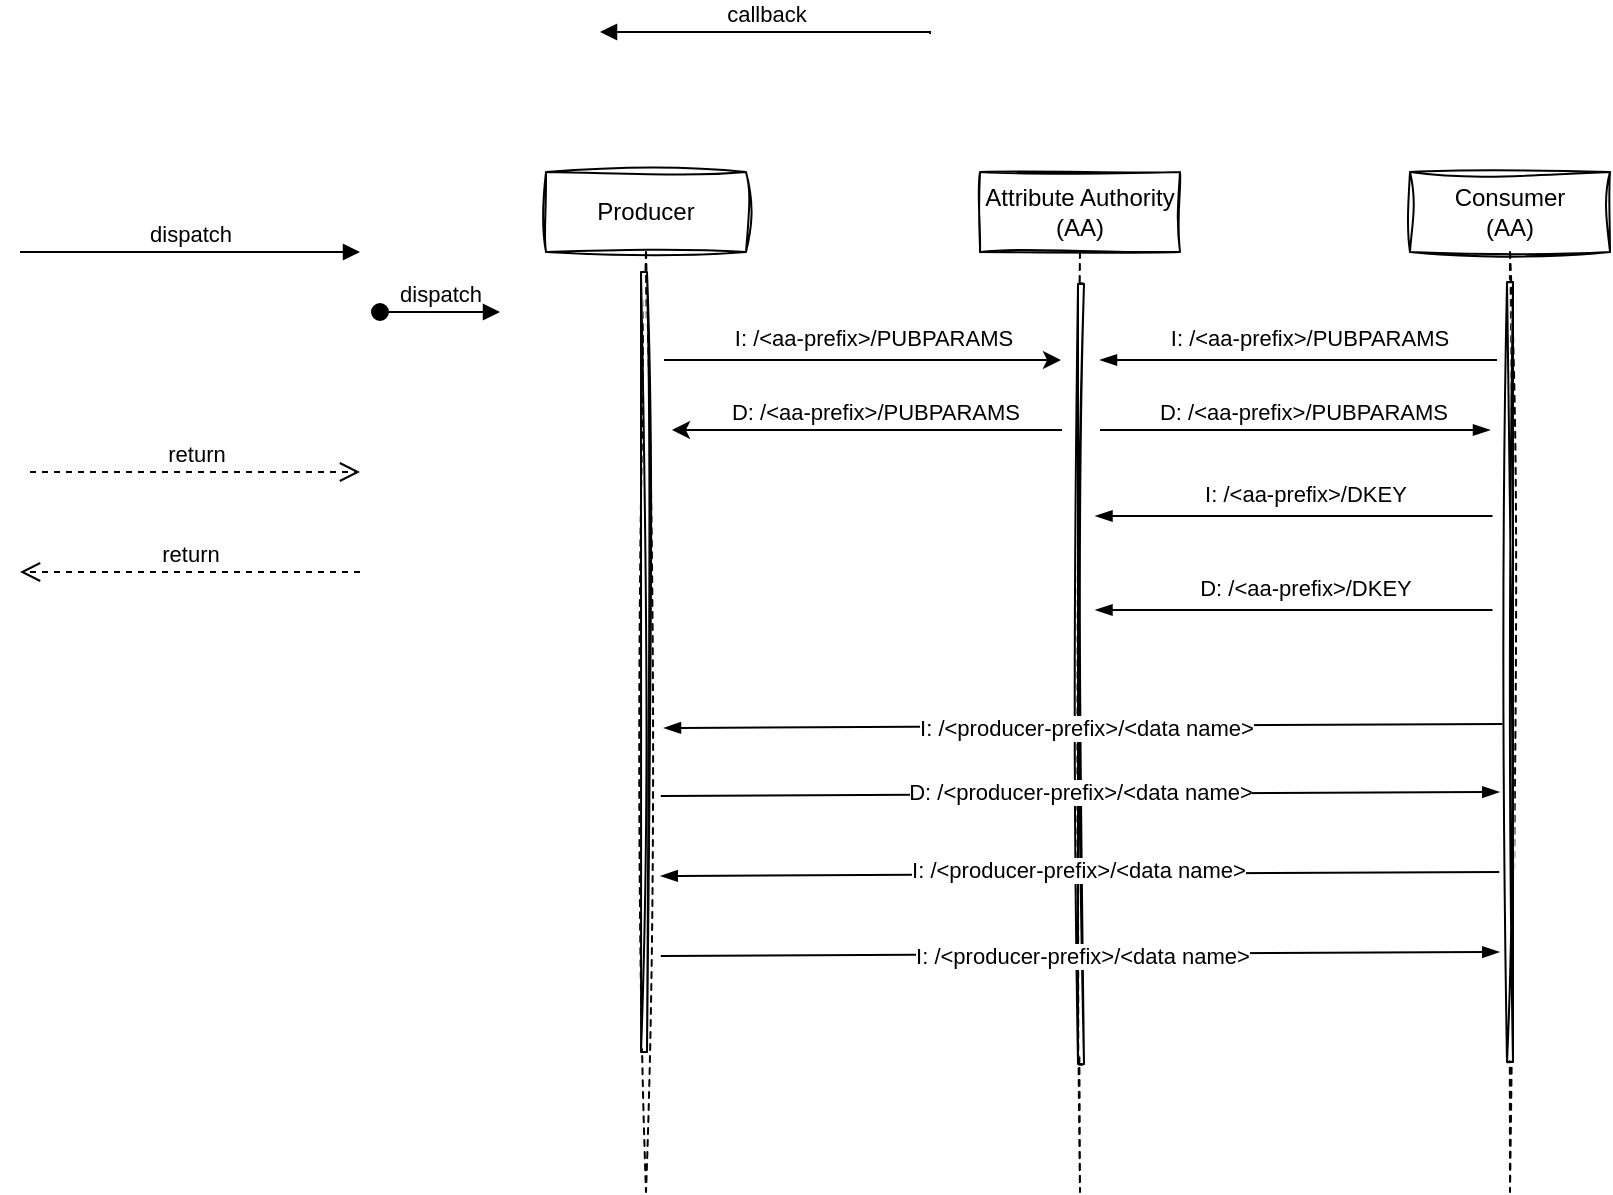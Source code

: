 <mxfile version="21.3.7" type="github">
  <diagram name="Page-1" id="2YBvvXClWsGukQMizWep">
    <mxGraphModel dx="823" dy="461" grid="1" gridSize="10" guides="1" tooltips="1" connect="1" arrows="1" fold="1" page="1" pageScale="1" pageWidth="850" pageHeight="1100" math="0" shadow="0">
      <root>
        <mxCell id="0" />
        <mxCell id="1" parent="0" />
        <mxCell id="aM9ryv3xv72pqoxQDRHE-1" value="Producer" style="shape=umlLifeline;perimeter=lifelinePerimeter;whiteSpace=wrap;html=1;container=0;dropTarget=0;collapsible=0;recursiveResize=0;outlineConnect=0;portConstraint=eastwest;newEdgeStyle={&quot;edgeStyle&quot;:&quot;elbowEdgeStyle&quot;,&quot;elbow&quot;:&quot;vertical&quot;,&quot;curved&quot;:0,&quot;rounded&quot;:0};sketch=1;curveFitting=1;jiggle=2;" parent="1" vertex="1">
          <mxGeometry x="293" y="120" width="100" height="510" as="geometry" />
        </mxCell>
        <mxCell id="aM9ryv3xv72pqoxQDRHE-3" value="dispatch" style="html=1;verticalAlign=bottom;startArrow=oval;endArrow=block;startSize=8;edgeStyle=elbowEdgeStyle;elbow=vertical;curved=0;rounded=0;" parent="aM9ryv3xv72pqoxQDRHE-1" edge="1">
          <mxGeometry relative="1" as="geometry">
            <mxPoint x="-83" y="70" as="sourcePoint" />
            <mxPoint x="-23" y="70" as="targetPoint" />
          </mxGeometry>
        </mxCell>
        <mxCell id="4xCnmBuZAuux_tQDBE8D-14" value="" style="html=1;points=[];perimeter=orthogonalPerimeter;outlineConnect=0;targetShapes=umlLifeline;portConstraint=eastwest;newEdgeStyle={&quot;edgeStyle&quot;:&quot;elbowEdgeStyle&quot;,&quot;elbow&quot;:&quot;vertical&quot;,&quot;curved&quot;:0,&quot;rounded&quot;:0};rounded=0;sketch=1;curveFitting=1;jiggle=2;" vertex="1" parent="aM9ryv3xv72pqoxQDRHE-1">
          <mxGeometry x="47.5" y="50" width="3" height="390" as="geometry" />
        </mxCell>
        <mxCell id="aM9ryv3xv72pqoxQDRHE-5" value="Attribute Authority&lt;br&gt;(AA)" style="shape=umlLifeline;perimeter=lifelinePerimeter;whiteSpace=wrap;html=1;container=0;dropTarget=0;collapsible=0;recursiveResize=0;outlineConnect=0;portConstraint=eastwest;newEdgeStyle={&quot;edgeStyle&quot;:&quot;elbowEdgeStyle&quot;,&quot;elbow&quot;:&quot;vertical&quot;,&quot;curved&quot;:0,&quot;rounded&quot;:0};sketch=1;curveFitting=1;jiggle=2;" parent="1" vertex="1">
          <mxGeometry x="510" y="120" width="100" height="510" as="geometry" />
        </mxCell>
        <mxCell id="aM9ryv3xv72pqoxQDRHE-6" value="" style="html=1;points=[];perimeter=orthogonalPerimeter;outlineConnect=0;targetShapes=umlLifeline;portConstraint=eastwest;newEdgeStyle={&quot;edgeStyle&quot;:&quot;elbowEdgeStyle&quot;,&quot;elbow&quot;:&quot;vertical&quot;,&quot;curved&quot;:0,&quot;rounded&quot;:0};sketch=1;curveFitting=1;jiggle=2;" parent="aM9ryv3xv72pqoxQDRHE-5" vertex="1">
          <mxGeometry x="49" y="56" width="3" height="390" as="geometry" />
        </mxCell>
        <mxCell id="aM9ryv3xv72pqoxQDRHE-7" value="dispatch" style="html=1;verticalAlign=bottom;endArrow=block;edgeStyle=elbowEdgeStyle;elbow=vertical;curved=0;rounded=0;" parent="1" edge="1">
          <mxGeometry relative="1" as="geometry">
            <mxPoint x="30" y="160" as="sourcePoint" />
            <Array as="points">
              <mxPoint x="115" y="160" />
            </Array>
            <mxPoint x="200" y="160" as="targetPoint" />
          </mxGeometry>
        </mxCell>
        <mxCell id="aM9ryv3xv72pqoxQDRHE-8" value="return" style="html=1;verticalAlign=bottom;endArrow=open;dashed=1;endSize=8;edgeStyle=elbowEdgeStyle;elbow=vertical;curved=0;rounded=0;" parent="1" edge="1">
          <mxGeometry relative="1" as="geometry">
            <mxPoint x="30" y="320" as="targetPoint" />
            <Array as="points">
              <mxPoint x="125" y="320" />
            </Array>
            <mxPoint x="200" y="320" as="sourcePoint" />
          </mxGeometry>
        </mxCell>
        <mxCell id="aM9ryv3xv72pqoxQDRHE-9" value="callback" style="html=1;verticalAlign=bottom;endArrow=block;edgeStyle=elbowEdgeStyle;elbow=vertical;curved=0;rounded=0;" parent="1" edge="1">
          <mxGeometry relative="1" as="geometry">
            <mxPoint x="485" y="51" as="sourcePoint" />
            <Array as="points">
              <mxPoint x="410" y="50" />
            </Array>
            <mxPoint x="320" y="50" as="targetPoint" />
          </mxGeometry>
        </mxCell>
        <mxCell id="aM9ryv3xv72pqoxQDRHE-10" value="return" style="html=1;verticalAlign=bottom;endArrow=open;dashed=1;endSize=8;edgeStyle=elbowEdgeStyle;elbow=vertical;curved=0;rounded=0;" parent="1" edge="1">
          <mxGeometry relative="1" as="geometry">
            <mxPoint x="200" y="270" as="targetPoint" />
            <Array as="points">
              <mxPoint x="115" y="270" />
            </Array>
            <mxPoint x="35" y="270" as="sourcePoint" />
          </mxGeometry>
        </mxCell>
        <mxCell id="--uOOFQUKAcR9e7xUCM7-2" value="Consumer&lt;br&gt;(AA)" style="shape=umlLifeline;perimeter=lifelinePerimeter;whiteSpace=wrap;html=1;container=0;dropTarget=0;collapsible=0;recursiveResize=0;outlineConnect=0;portConstraint=eastwest;newEdgeStyle={&quot;edgeStyle&quot;:&quot;elbowEdgeStyle&quot;,&quot;elbow&quot;:&quot;vertical&quot;,&quot;curved&quot;:0,&quot;rounded&quot;:0};sketch=1;curveFitting=1;jiggle=2;" parent="1" vertex="1">
          <mxGeometry x="725" y="120" width="100" height="510" as="geometry" />
        </mxCell>
        <mxCell id="4xCnmBuZAuux_tQDBE8D-13" value="" style="html=1;points=[];perimeter=orthogonalPerimeter;outlineConnect=0;targetShapes=umlLifeline;portConstraint=eastwest;newEdgeStyle={&quot;edgeStyle&quot;:&quot;elbowEdgeStyle&quot;,&quot;elbow&quot;:&quot;vertical&quot;,&quot;curved&quot;:0,&quot;rounded&quot;:0};sketch=1;curveFitting=1;jiggle=2;" vertex="1" parent="--uOOFQUKAcR9e7xUCM7-2">
          <mxGeometry x="48.5" y="55" width="3" height="390" as="geometry" />
        </mxCell>
        <mxCell id="4xCnmBuZAuux_tQDBE8D-1" value="" style="endArrow=classic;html=1;rounded=0;endSize=6;" edge="1" parent="1">
          <mxGeometry width="50" height="50" relative="1" as="geometry">
            <mxPoint x="352" y="214" as="sourcePoint" />
            <mxPoint x="550.5" y="214" as="targetPoint" />
          </mxGeometry>
        </mxCell>
        <mxCell id="4xCnmBuZAuux_tQDBE8D-3" value="" style="endArrow=classic;html=1;rounded=0;strokeColor=default;jumpStyle=none;jumpSize=5;endSize=6;" edge="1" parent="1">
          <mxGeometry width="50" height="50" relative="1" as="geometry">
            <mxPoint x="551" y="249" as="sourcePoint" />
            <mxPoint x="356" y="249" as="targetPoint" />
          </mxGeometry>
        </mxCell>
        <mxCell id="4xCnmBuZAuux_tQDBE8D-4" value="&lt;font style=&quot;font-size: 11px;&quot;&gt;I: /&amp;lt;aa-prefix&amp;gt;/PUBPARAMS&lt;/font&gt;" style="text;html=1;strokeColor=none;fillColor=none;align=center;verticalAlign=middle;whiteSpace=wrap;rounded=0;" vertex="1" parent="1">
          <mxGeometry x="377" y="188" width="160" height="30" as="geometry" />
        </mxCell>
        <mxCell id="4xCnmBuZAuux_tQDBE8D-7" value="&lt;font style=&quot;font-size: 11px;&quot;&gt;D: /&amp;lt;aa-prefix&amp;gt;/PUBPARAMS&lt;/font&gt;" style="text;html=1;strokeColor=none;fillColor=none;align=center;verticalAlign=middle;whiteSpace=wrap;rounded=0;" vertex="1" parent="1">
          <mxGeometry x="378" y="225" width="160" height="30" as="geometry" />
        </mxCell>
        <mxCell id="4xCnmBuZAuux_tQDBE8D-9" value="" style="endArrow=none;html=1;rounded=0;strokeColor=default;jumpStyle=none;jumpSize=5;endSize=6;endFill=0;startArrow=blockThin;startFill=1;" edge="1" parent="1">
          <mxGeometry width="50" height="50" relative="1" as="geometry">
            <mxPoint x="765" y="249" as="sourcePoint" />
            <mxPoint x="570" y="249" as="targetPoint" />
          </mxGeometry>
        </mxCell>
        <mxCell id="4xCnmBuZAuux_tQDBE8D-10" value="D: /&amp;lt;aa-prefix&amp;gt;/PUBPARAMS" style="text;html=1;strokeColor=none;fillColor=none;align=center;verticalAlign=middle;whiteSpace=wrap;rounded=0;fontSize=11;" vertex="1" parent="1">
          <mxGeometry x="592" y="225" width="160" height="30" as="geometry" />
        </mxCell>
        <mxCell id="4xCnmBuZAuux_tQDBE8D-11" value="" style="endArrow=none;html=1;rounded=0;endSize=6;startArrow=blockThin;startFill=1;endFill=0;" edge="1" parent="1">
          <mxGeometry width="50" height="50" relative="1" as="geometry">
            <mxPoint x="570" y="214" as="sourcePoint" />
            <mxPoint x="768.5" y="214" as="targetPoint" />
          </mxGeometry>
        </mxCell>
        <mxCell id="4xCnmBuZAuux_tQDBE8D-12" value="I: /&amp;lt;aa-prefix&amp;gt;/PUBPARAMS" style="text;html=1;strokeColor=none;fillColor=none;align=center;verticalAlign=middle;whiteSpace=wrap;rounded=0;fontSize=11;" vertex="1" parent="1">
          <mxGeometry x="595" y="188" width="160" height="30" as="geometry" />
        </mxCell>
        <mxCell id="4xCnmBuZAuux_tQDBE8D-15" value="" style="endArrow=none;html=1;rounded=0;endSize=6;startArrow=blockThin;startFill=1;endFill=0;" edge="1" parent="1">
          <mxGeometry width="50" height="50" relative="1" as="geometry">
            <mxPoint x="567.75" y="292" as="sourcePoint" />
            <mxPoint x="766.25" y="292" as="targetPoint" />
          </mxGeometry>
        </mxCell>
        <mxCell id="4xCnmBuZAuux_tQDBE8D-16" value="I: /&amp;lt;aa-prefix&amp;gt;/DKEY" style="text;html=1;strokeColor=none;fillColor=none;align=center;verticalAlign=middle;whiteSpace=wrap;rounded=0;fontSize=11;" vertex="1" parent="1">
          <mxGeometry x="592.75" y="266" width="160" height="30" as="geometry" />
        </mxCell>
        <mxCell id="4xCnmBuZAuux_tQDBE8D-17" value="" style="endArrow=none;html=1;rounded=0;endSize=6;startArrow=blockThin;startFill=1;endFill=0;" edge="1" parent="1">
          <mxGeometry width="50" height="50" relative="1" as="geometry">
            <mxPoint x="352" y="398" as="sourcePoint" />
            <mxPoint x="771.25" y="396" as="targetPoint" />
          </mxGeometry>
        </mxCell>
        <mxCell id="4xCnmBuZAuux_tQDBE8D-22" value="I: /&amp;lt;producer-prefix&amp;gt;/&amp;lt;data name&amp;gt;" style="edgeLabel;html=1;align=center;verticalAlign=middle;resizable=0;points=[];" vertex="1" connectable="0" parent="4xCnmBuZAuux_tQDBE8D-17">
          <mxGeometry x="0.134" y="-1" relative="1" as="geometry">
            <mxPoint x="-27" as="offset" />
          </mxGeometry>
        </mxCell>
        <mxCell id="4xCnmBuZAuux_tQDBE8D-19" value="" style="endArrow=blockThin;html=1;rounded=0;endSize=6;startArrow=none;startFill=0;endFill=1;" edge="1" parent="1">
          <mxGeometry width="50" height="50" relative="1" as="geometry">
            <mxPoint x="350.38" y="432" as="sourcePoint" />
            <mxPoint x="769.63" y="430" as="targetPoint" />
          </mxGeometry>
        </mxCell>
        <mxCell id="4xCnmBuZAuux_tQDBE8D-20" value="" style="endArrow=none;html=1;rounded=0;endSize=6;startArrow=blockThin;startFill=1;endFill=0;" edge="1" parent="1">
          <mxGeometry width="50" height="50" relative="1" as="geometry">
            <mxPoint x="350.37" y="472" as="sourcePoint" />
            <mxPoint x="769.62" y="470" as="targetPoint" />
          </mxGeometry>
        </mxCell>
        <mxCell id="4xCnmBuZAuux_tQDBE8D-24" value="I: /&amp;lt;producer-prefix&amp;gt;/&amp;lt;data name&amp;gt;" style="edgeLabel;html=1;align=center;verticalAlign=middle;resizable=0;points=[];" vertex="1" connectable="0" parent="4xCnmBuZAuux_tQDBE8D-20">
          <mxGeometry x="-0.225" y="2" relative="1" as="geometry">
            <mxPoint x="46" as="offset" />
          </mxGeometry>
        </mxCell>
        <mxCell id="4xCnmBuZAuux_tQDBE8D-21" value="" style="endArrow=blockThin;html=1;rounded=0;endSize=6;startArrow=none;startFill=0;endFill=1;" edge="1" parent="1">
          <mxGeometry width="50" height="50" relative="1" as="geometry">
            <mxPoint x="350.38" y="512" as="sourcePoint" />
            <mxPoint x="769.63" y="510" as="targetPoint" />
          </mxGeometry>
        </mxCell>
        <mxCell id="4xCnmBuZAuux_tQDBE8D-25" value="I: /&amp;lt;producer-prefix&amp;gt;/&amp;lt;data name&amp;gt;" style="edgeLabel;html=1;align=center;verticalAlign=middle;resizable=0;points=[];" vertex="1" connectable="0" parent="4xCnmBuZAuux_tQDBE8D-21">
          <mxGeometry x="-0.164" y="-1" relative="1" as="geometry">
            <mxPoint x="35" as="offset" />
          </mxGeometry>
        </mxCell>
        <mxCell id="4xCnmBuZAuux_tQDBE8D-23" value="D: /&amp;lt;producer-prefix&amp;gt;/&amp;lt;data name&amp;gt;" style="edgeLabel;html=1;align=center;verticalAlign=middle;resizable=0;points=[];" vertex="1" connectable="0" parent="1">
          <mxGeometry x="560.002" y="430.005" as="geometry" />
        </mxCell>
        <mxCell id="4xCnmBuZAuux_tQDBE8D-26" value="" style="endArrow=none;html=1;rounded=0;endSize=6;startArrow=blockThin;startFill=1;endFill=0;" edge="1" parent="1">
          <mxGeometry width="50" height="50" relative="1" as="geometry">
            <mxPoint x="567.75" y="339" as="sourcePoint" />
            <mxPoint x="766.25" y="339" as="targetPoint" />
          </mxGeometry>
        </mxCell>
        <mxCell id="4xCnmBuZAuux_tQDBE8D-27" value="D: /&amp;lt;aa-prefix&amp;gt;/DKEY" style="text;html=1;strokeColor=none;fillColor=none;align=center;verticalAlign=middle;whiteSpace=wrap;rounded=0;fontSize=11;" vertex="1" parent="1">
          <mxGeometry x="592.75" y="313" width="160" height="30" as="geometry" />
        </mxCell>
      </root>
    </mxGraphModel>
  </diagram>
</mxfile>
